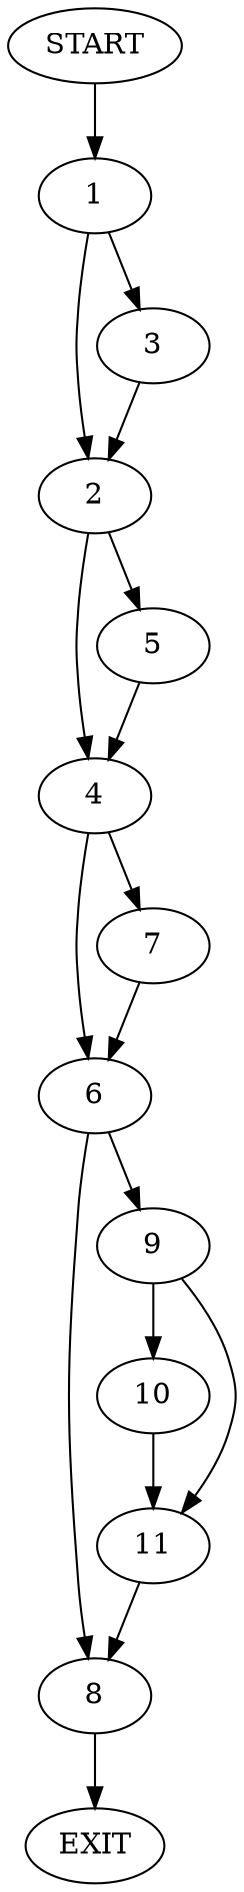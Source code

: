 digraph {
0 [label="START"]
12 [label="EXIT"]
0 -> 1
1 -> 2
1 -> 3
3 -> 2
2 -> 4
2 -> 5
5 -> 4
4 -> 6
4 -> 7
7 -> 6
6 -> 8
6 -> 9
8 -> 12
9 -> 10
9 -> 11
11 -> 8
10 -> 11
}
